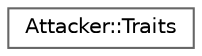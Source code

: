 digraph "Graphical Class Hierarchy"
{
 // LATEX_PDF_SIZE
  bgcolor="transparent";
  edge [fontname=Helvetica,fontsize=10,labelfontname=Helvetica,labelfontsize=10];
  node [fontname=Helvetica,fontsize=10,shape=box,height=0.2,width=0.4];
  rankdir="LR";
  Node0 [id="Node000000",label="Attacker::Traits",height=0.2,width=0.4,color="grey40", fillcolor="white", style="filled",URL="$structAttacker_1_1Traits.html",tooltip=" "];
}
